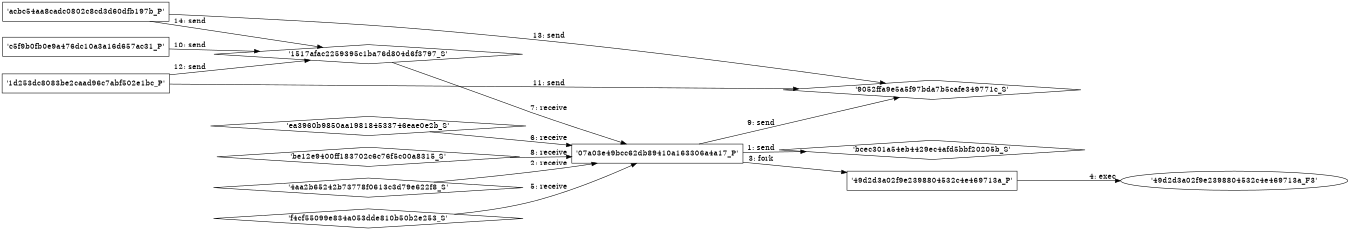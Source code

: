 digraph "D:\Learning\Paper\apt\基于CTI的攻击预警\Dataset\攻击图\ASGfromALLCTI\Rigging compromise - RIG Exploit Kit.dot" {
rankdir="LR"
size="9"
fixedsize="false"
splines="true"
nodesep=0.3
ranksep=0
fontsize=10
overlap="scalexy"
engine= "neato"
	"'bcec301a54eb4429ec4afd5bbf20205b_S'" [node_type=Socket shape=diamond]
	"'07a03e49bcc62db89410a163306a4a17_P'" [node_type=Process shape=box]
	"'07a03e49bcc62db89410a163306a4a17_P'" -> "'bcec301a54eb4429ec4afd5bbf20205b_S'" [label="1: send"]
	"'07a03e49bcc62db89410a163306a4a17_P'" [node_type=Process shape=box]
	"'4aa2b65242b73778f0613c3d79e622f8_S'" [node_type=Socket shape=diamond]
	"'4aa2b65242b73778f0613c3d79e622f8_S'" -> "'07a03e49bcc62db89410a163306a4a17_P'" [label="2: receive"]
	"'07a03e49bcc62db89410a163306a4a17_P'" [node_type=Process shape=box]
	"'49d2d3a02f9e2398804532c4e469713a_P'" [node_type=Process shape=box]
	"'07a03e49bcc62db89410a163306a4a17_P'" -> "'49d2d3a02f9e2398804532c4e469713a_P'" [label="3: fork"]
	"'49d2d3a02f9e2398804532c4e469713a_P'" [node_type=Process shape=box]
	"'49d2d3a02f9e2398804532c4e469713a_F3'" [node_type=File shape=ellipse]
	"'49d2d3a02f9e2398804532c4e469713a_P'" -> "'49d2d3a02f9e2398804532c4e469713a_F3'" [label="4: exec"]
	"'07a03e49bcc62db89410a163306a4a17_P'" [node_type=Process shape=box]
	"'f4cf55099e834a053dde810b50b2e253_S'" [node_type=Socket shape=diamond]
	"'f4cf55099e834a053dde810b50b2e253_S'" -> "'07a03e49bcc62db89410a163306a4a17_P'" [label="5: receive"]
	"'07a03e49bcc62db89410a163306a4a17_P'" [node_type=Process shape=box]
	"'ea3960b9850aa198184533746eae0e2b_S'" [node_type=Socket shape=diamond]
	"'ea3960b9850aa198184533746eae0e2b_S'" -> "'07a03e49bcc62db89410a163306a4a17_P'" [label="6: receive"]
	"'07a03e49bcc62db89410a163306a4a17_P'" [node_type=Process shape=box]
	"'1517afac2259395c1ba76d804d6f3797_S'" [node_type=Socket shape=diamond]
	"'1517afac2259395c1ba76d804d6f3797_S'" -> "'07a03e49bcc62db89410a163306a4a17_P'" [label="7: receive"]
	"'07a03e49bcc62db89410a163306a4a17_P'" [node_type=Process shape=box]
	"'be12e9400ff183702c6c76f5c00a8315_S'" [node_type=Socket shape=diamond]
	"'be12e9400ff183702c6c76f5c00a8315_S'" -> "'07a03e49bcc62db89410a163306a4a17_P'" [label="8: receive"]
	"'9052ffa9e5a5f97bda7b5cafe349771c_S'" [node_type=Socket shape=diamond]
	"'07a03e49bcc62db89410a163306a4a17_P'" [node_type=Process shape=box]
	"'07a03e49bcc62db89410a163306a4a17_P'" -> "'9052ffa9e5a5f97bda7b5cafe349771c_S'" [label="9: send"]
	"'1517afac2259395c1ba76d804d6f3797_S'" [node_type=Socket shape=diamond]
	"'c5f9b0fb0e9a476dc10a3a16d657ac31_P'" [node_type=Process shape=box]
	"'c5f9b0fb0e9a476dc10a3a16d657ac31_P'" -> "'1517afac2259395c1ba76d804d6f3797_S'" [label="10: send"]
	"'9052ffa9e5a5f97bda7b5cafe349771c_S'" [node_type=Socket shape=diamond]
	"'1d253dc8083be2caad96c7abf502e1bc_P'" [node_type=Process shape=box]
	"'1d253dc8083be2caad96c7abf502e1bc_P'" -> "'9052ffa9e5a5f97bda7b5cafe349771c_S'" [label="11: send"]
	"'1517afac2259395c1ba76d804d6f3797_S'" [node_type=Socket shape=diamond]
	"'1d253dc8083be2caad96c7abf502e1bc_P'" [node_type=Process shape=box]
	"'1d253dc8083be2caad96c7abf502e1bc_P'" -> "'1517afac2259395c1ba76d804d6f3797_S'" [label="12: send"]
	"'9052ffa9e5a5f97bda7b5cafe349771c_S'" [node_type=Socket shape=diamond]
	"'acbc54aa8cadc0802c8cd3d60dfb197b_P'" [node_type=Process shape=box]
	"'acbc54aa8cadc0802c8cd3d60dfb197b_P'" -> "'9052ffa9e5a5f97bda7b5cafe349771c_S'" [label="13: send"]
	"'1517afac2259395c1ba76d804d6f3797_S'" [node_type=Socket shape=diamond]
	"'acbc54aa8cadc0802c8cd3d60dfb197b_P'" [node_type=Process shape=box]
	"'acbc54aa8cadc0802c8cd3d60dfb197b_P'" -> "'1517afac2259395c1ba76d804d6f3797_S'" [label="14: send"]
}
